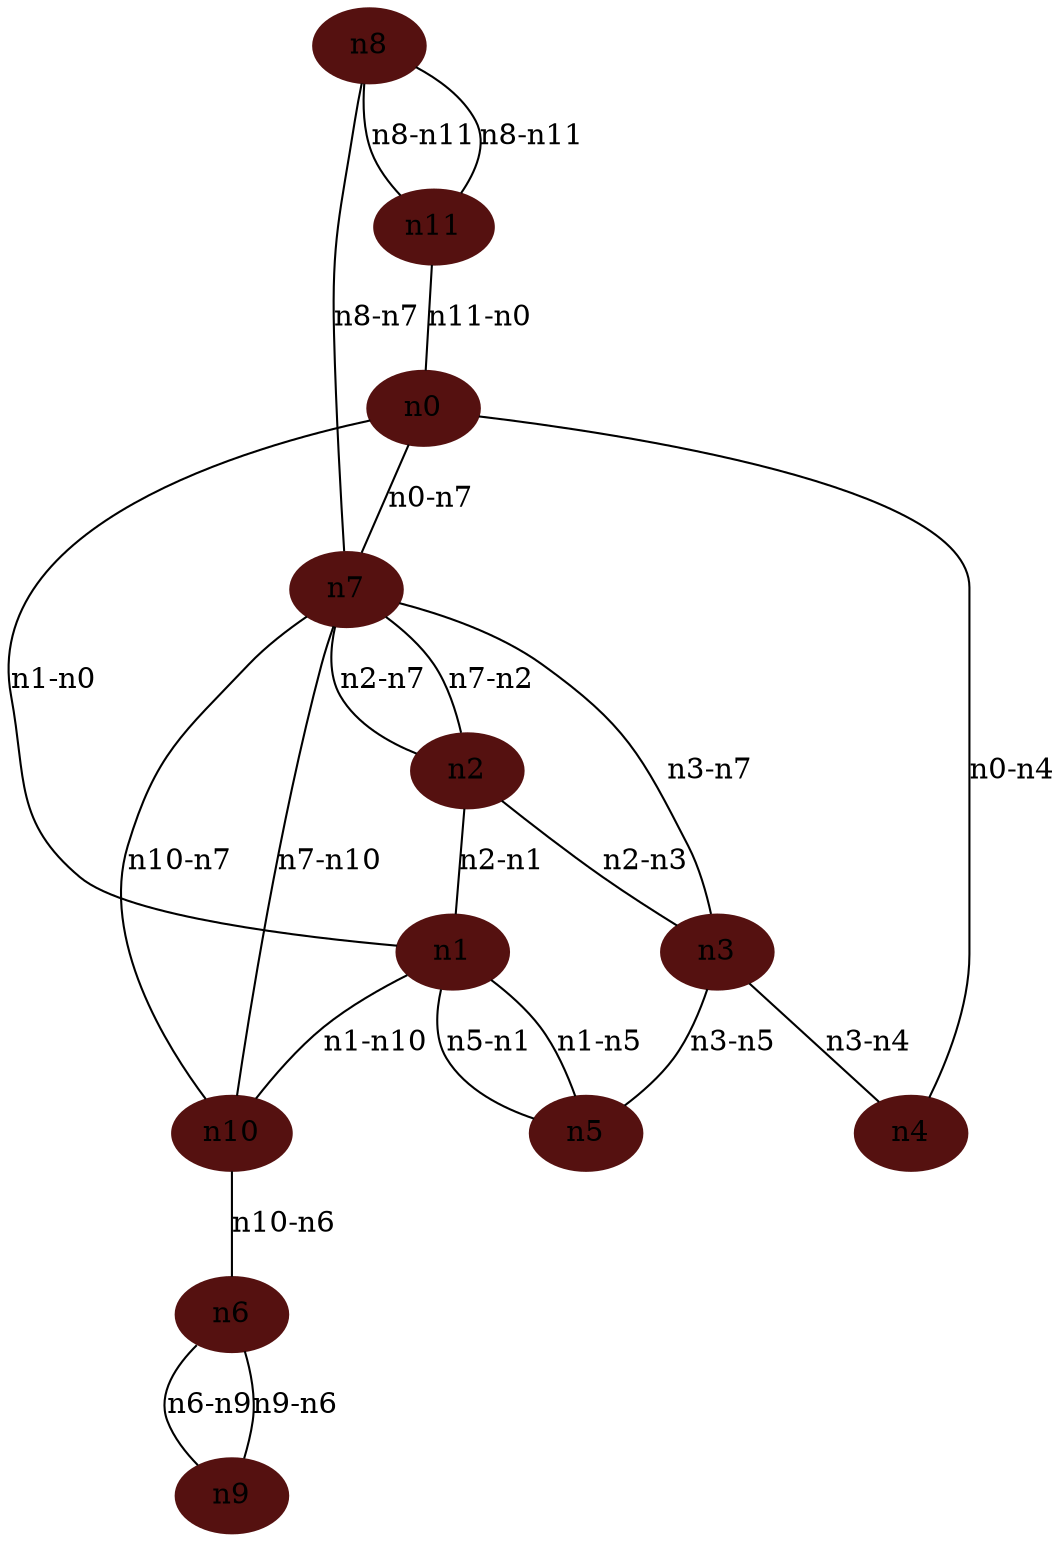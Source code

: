 graph{
	node[style="filled", color="#551110"]
	0[label="cpuOffloading - request:286.67 - limit:356.17", label="n0"];
	1[label="cpuOffloading - request:177.17 - limit:357.47", label="n1"];
	2[label="cpuOffloading - request:54.93 - limit:156.75", label="n2"];
	3[label="cpuOffloading - request:177.02 - limit:210.20", label="n3"];
	4[label="cpuOffloading - request:275.15 - limit:338.01", label="n4"];
	5[label="cpuOffloading - request:200.88 - limit:309.43", label="n5"];
	6[label="cpuOffloading - request:201.87 - limit:219.39", label="n6"];
	7[label="cpuOffloading - request:175.28 - limit:279.00", label="n7"];
	8[label="cpuOffloading - request:254.72 - limit:308.91", label="n8"];
	9[label="cpuOffloading - request:175.05 - limit:287.70", label="n9"];
	10[label="cpuOffloading - request:86.05 - limit:196.14", label="n10"];
	11[label="cpuOffloading - request:134.06 - limit:270.85", label="n11"];
	3 -- 7[label="latency - value:12.60", label="n3-n7"];
	1 -- 5[label="latency - value:11.75", label="n1-n5"];
	10 -- 6[label="latency - value:20.21", label="n10-n6"];
	7 -- 2[label="latency - value:27.15", label="n7-n2"];
	1 -- 10[label="latency - value:18.11", label="n1-n10"];
	8 -- 11[label="latency - value:21.14", label="n8-n11"];
	0 -- 7[label="latency - value:12.34", label="n0-n7"];
	10 -- 7[label="latency - value:17.62", label="n10-n7"];
	3 -- 5[label="latency - value:8.84", label="n3-n5"];
	6 -- 9[label="latency - value:18.81", label="n6-n9"];
	11 -- 0[label="latency - value:8.58", label="n11-n0"];
	7 -- 10[label="latency - value:14.78", label="n7-n10"];
	8 -- 11[label="latency - value:26.90", label="n8-n11"];
	2 -- 7[label="latency - value:11.67", label="n2-n7"];
	8 -- 7[label="latency - value:23.35", label="n8-n7"];
	9 -- 6[label="latency - value:24.43", label="n9-n6"];
	0 -- 4[label="latency - value:12.11", label="n0-n4"];
	2 -- 1[label="latency - value:12.00", label="n2-n1"];
	2 -- 3[label="latency - value:9.09", label="n2-n3"];
	5 -- 1[label="latency - value:26.14", label="n5-n1"];
	3 -- 4[label="latency - value:14.78", label="n3-n4"];
	1 -- 0[label="latency - value:10.38", label="n1-n0"];
}
